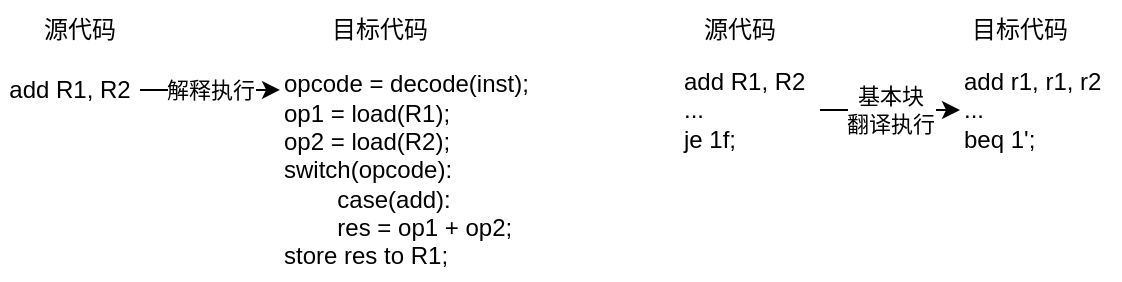 <mxfile>
    <diagram id="tolnZfKNb7ZJubsl9DT4" name="第 1 页">
        <mxGraphModel dx="779" dy="524" grid="1" gridSize="10" guides="1" tooltips="1" connect="1" arrows="1" fold="1" page="1" pageScale="1" pageWidth="827" pageHeight="1169" math="0" shadow="0">
            <root>
                <mxCell id="0"/>
                <mxCell id="1" parent="0"/>
                <mxCell id="23" value="解释执行" style="edgeStyle=none;html=1;entryX=0;entryY=0.136;entryDx=0;entryDy=0;entryPerimeter=0;" edge="1" parent="1" source="2" target="3">
                    <mxGeometry relative="1" as="geometry"/>
                </mxCell>
                <mxCell id="2" value="add R1, R2" style="text;html=1;strokeColor=none;fillColor=none;align=center;verticalAlign=middle;whiteSpace=wrap;rounded=0;" vertex="1" parent="1">
                    <mxGeometry y="120" width="70" height="30" as="geometry"/>
                </mxCell>
                <mxCell id="3" value="opcode = decode(inst);&lt;br&gt;op1 = load(R1);&lt;br&gt;op2 = load(R2);&lt;br&gt;switch(opcode):&lt;br&gt;&lt;span style=&quot;white-space: pre;&quot;&gt;&#9;&lt;/span&gt;case(add):&lt;br&gt;&lt;span style=&quot;white-space: pre;&quot;&gt;&#9;&lt;/span&gt;res = op1 + op2;&lt;br&gt;store res to R1;" style="text;html=1;strokeColor=none;fillColor=none;align=left;verticalAlign=middle;whiteSpace=wrap;rounded=0;labelPosition=center;verticalLabelPosition=middle;" vertex="1" parent="1">
                    <mxGeometry x="140" y="120" width="150" height="110" as="geometry"/>
                </mxCell>
                <mxCell id="22" value="基本块&lt;br&gt;翻译执行" style="edgeStyle=none;html=1;exitX=1;exitY=0.5;exitDx=0;exitDy=0;entryX=0;entryY=0.5;entryDx=0;entryDy=0;" edge="1" parent="1" source="14" target="15">
                    <mxGeometry relative="1" as="geometry"/>
                </mxCell>
                <mxCell id="14" value="add R1, R2&lt;br&gt;...&lt;br&gt;&lt;div style=&quot;&quot;&gt;&lt;span style=&quot;background-color: initial;&quot;&gt;je 1f;&lt;/span&gt;&lt;/div&gt;" style="text;html=1;strokeColor=none;fillColor=none;align=left;verticalAlign=middle;whiteSpace=wrap;rounded=0;" vertex="1" parent="1">
                    <mxGeometry x="340" y="120" width="70" height="50" as="geometry"/>
                </mxCell>
                <mxCell id="15" value="add r1, r1, r2&lt;br&gt;...&lt;br&gt;&lt;div style=&quot;&quot;&gt;&lt;span style=&quot;background-color: initial;&quot;&gt;beq 1';&lt;/span&gt;&lt;/div&gt;" style="text;html=1;strokeColor=none;fillColor=none;align=left;verticalAlign=middle;whiteSpace=wrap;rounded=0;" vertex="1" parent="1">
                    <mxGeometry x="480" y="120" width="80" height="50" as="geometry"/>
                </mxCell>
                <mxCell id="16" value="源代码" style="text;html=1;strokeColor=none;fillColor=none;align=center;verticalAlign=middle;whiteSpace=wrap;rounded=0;" vertex="1" parent="1">
                    <mxGeometry x="10" y="90" width="60" height="30" as="geometry"/>
                </mxCell>
                <mxCell id="17" value="目标代码" style="text;html=1;strokeColor=none;fillColor=none;align=center;verticalAlign=middle;whiteSpace=wrap;rounded=0;" vertex="1" parent="1">
                    <mxGeometry x="160" y="90" width="60" height="30" as="geometry"/>
                </mxCell>
                <mxCell id="18" value="源代码" style="text;html=1;strokeColor=none;fillColor=none;align=center;verticalAlign=middle;whiteSpace=wrap;rounded=0;" vertex="1" parent="1">
                    <mxGeometry x="340" y="90" width="60" height="30" as="geometry"/>
                </mxCell>
                <mxCell id="19" value="目标代码" style="text;html=1;strokeColor=none;fillColor=none;align=center;verticalAlign=middle;whiteSpace=wrap;rounded=0;" vertex="1" parent="1">
                    <mxGeometry x="480" y="90" width="60" height="30" as="geometry"/>
                </mxCell>
            </root>
        </mxGraphModel>
    </diagram>
</mxfile>
